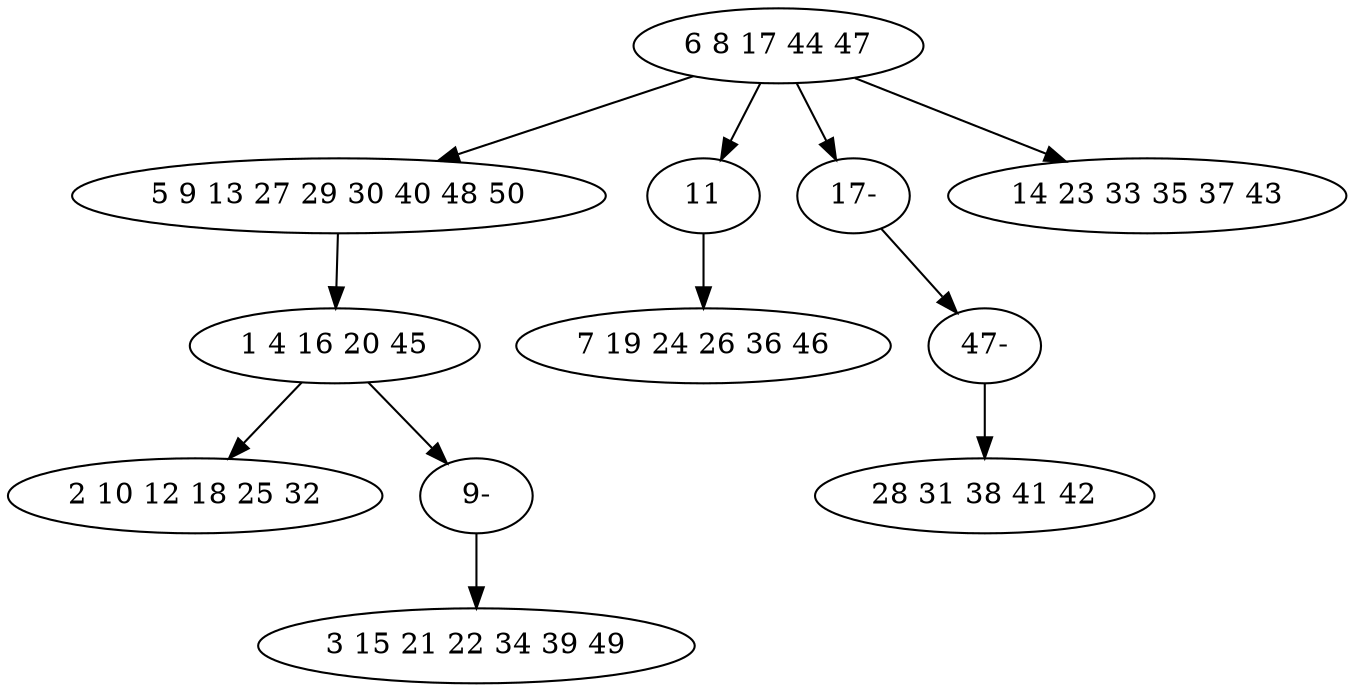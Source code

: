 digraph true_tree {
	"0" -> "1"
	"0" -> "2"
	"0" -> "10"
	"2" -> "4"
	"1" -> "5"
	"0" -> "6"
	"5" -> "7"
	"5" -> "9"
	"9" -> "8"
	"10" -> "11"
	"11" -> "3"
	"0" [label="6 8 17 44 47"];
	"1" [label="5 9 13 27 29 30 40 48 50"];
	"2" [label="11"];
	"3" [label="28 31 38 41 42"];
	"4" [label="7 19 24 26 36 46"];
	"5" [label="1 4 16 20 45"];
	"6" [label="14 23 33 35 37 43"];
	"7" [label="2 10 12 18 25 32"];
	"8" [label="3 15 21 22 34 39 49"];
	"9" [label="9-"];
	"10" [label="17-"];
	"11" [label="47-"];
}

